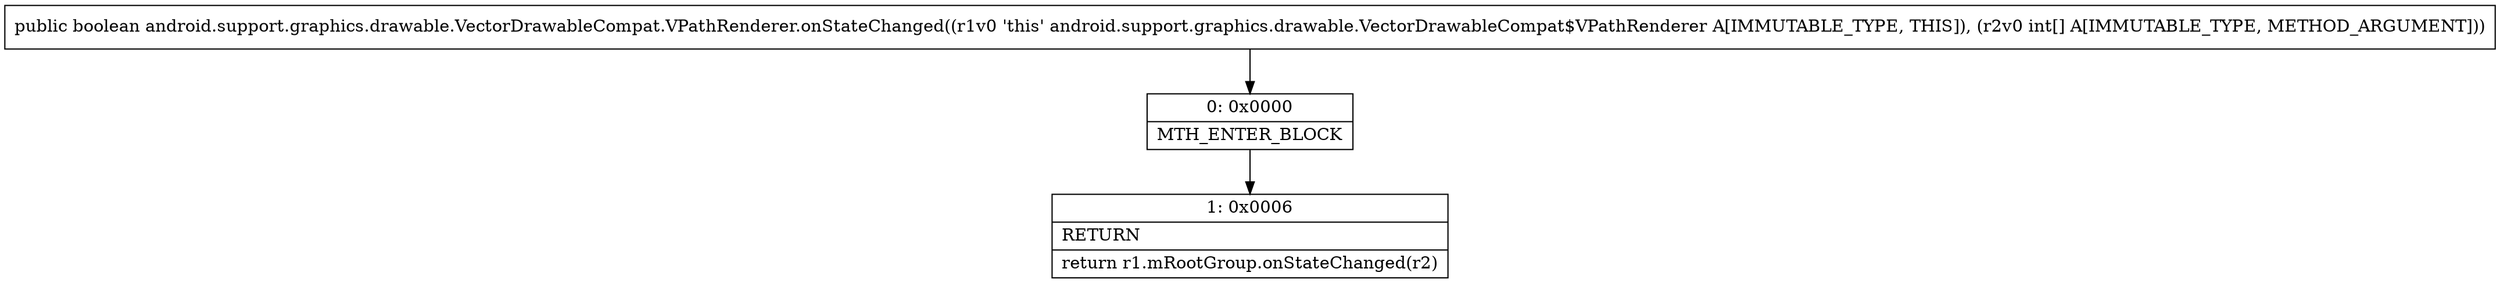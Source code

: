 digraph "CFG forandroid.support.graphics.drawable.VectorDrawableCompat.VPathRenderer.onStateChanged([I)Z" {
Node_0 [shape=record,label="{0\:\ 0x0000|MTH_ENTER_BLOCK\l}"];
Node_1 [shape=record,label="{1\:\ 0x0006|RETURN\l|return r1.mRootGroup.onStateChanged(r2)\l}"];
MethodNode[shape=record,label="{public boolean android.support.graphics.drawable.VectorDrawableCompat.VPathRenderer.onStateChanged((r1v0 'this' android.support.graphics.drawable.VectorDrawableCompat$VPathRenderer A[IMMUTABLE_TYPE, THIS]), (r2v0 int[] A[IMMUTABLE_TYPE, METHOD_ARGUMENT])) }"];
MethodNode -> Node_0;
Node_0 -> Node_1;
}

